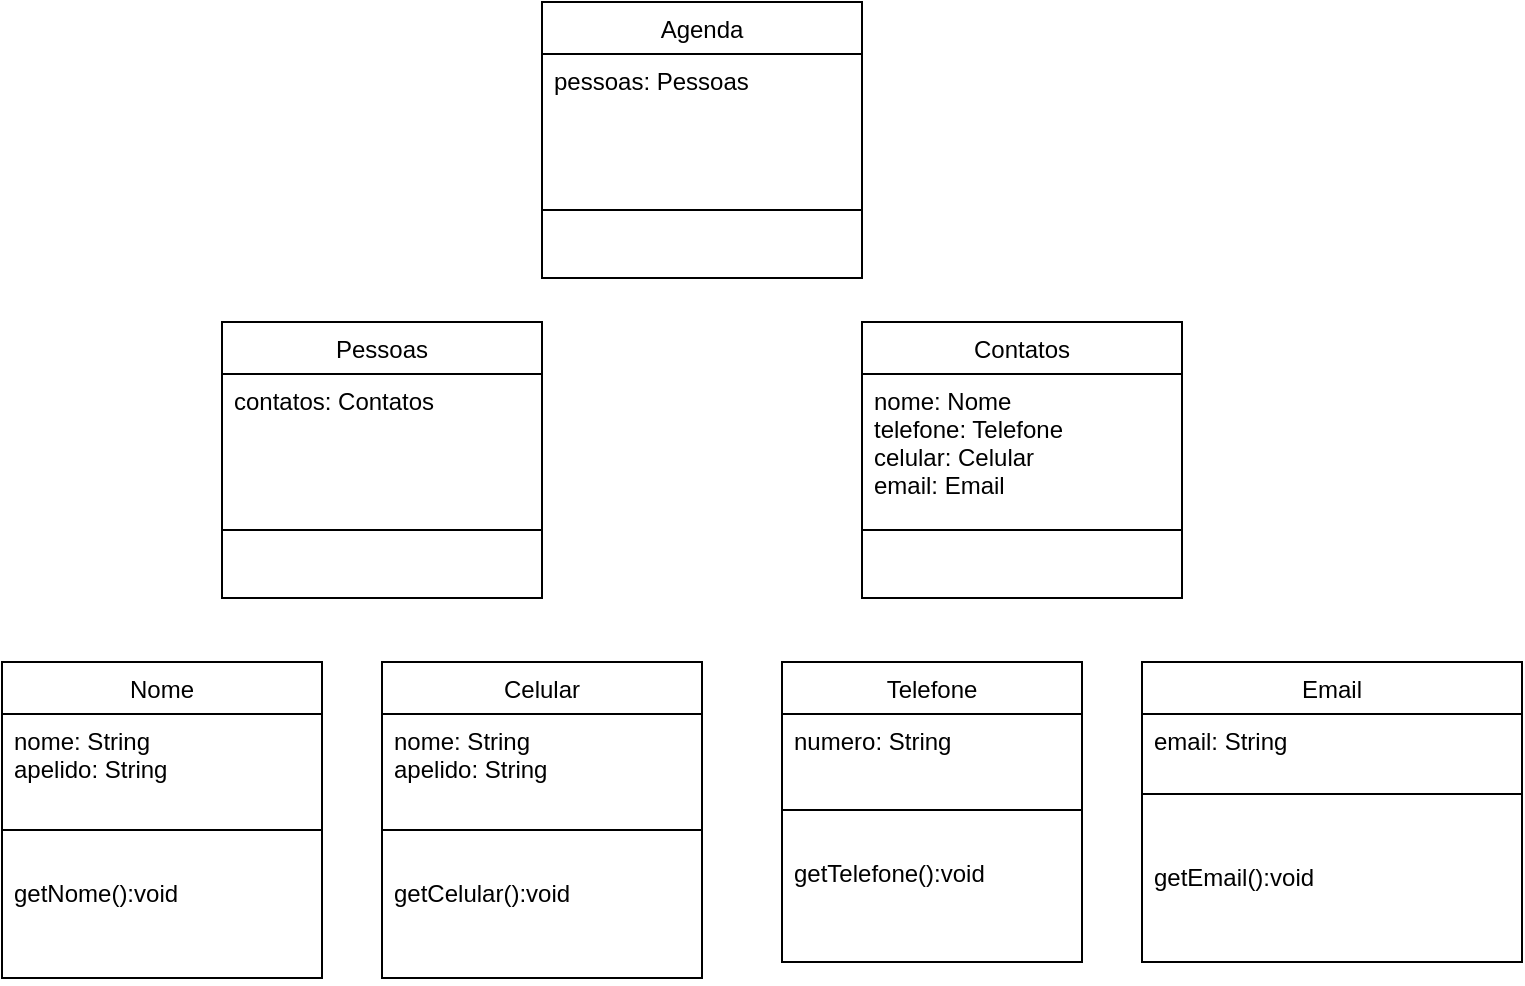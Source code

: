 <mxfile version="18.0.2" type="github">
  <diagram id="C5RBs43oDa-KdzZeNtuy" name="Page-1">
    <mxGraphModel dx="868" dy="482" grid="1" gridSize="10" guides="1" tooltips="1" connect="1" arrows="1" fold="1" page="1" pageScale="1" pageWidth="827" pageHeight="1169" math="0" shadow="0">
      <root>
        <mxCell id="WIyWlLk6GJQsqaUBKTNV-0" />
        <mxCell id="WIyWlLk6GJQsqaUBKTNV-1" parent="WIyWlLk6GJQsqaUBKTNV-0" />
        <mxCell id="zkfFHV4jXpPFQw0GAbJ--6" value="Contatos" style="swimlane;fontStyle=0;align=center;verticalAlign=top;childLayout=stackLayout;horizontal=1;startSize=26;horizontalStack=0;resizeParent=1;resizeLast=0;collapsible=1;marginBottom=0;rounded=0;shadow=0;strokeWidth=1;" parent="WIyWlLk6GJQsqaUBKTNV-1" vertex="1">
          <mxGeometry x="470" y="260" width="160" height="138" as="geometry">
            <mxRectangle x="130" y="380" width="160" height="26" as="alternateBounds" />
          </mxGeometry>
        </mxCell>
        <mxCell id="zkfFHV4jXpPFQw0GAbJ--7" value="nome: Nome&#xa;telefone: Telefone&#xa;celular: Celular&#xa;email: Email&#xa;" style="text;align=left;verticalAlign=top;spacingLeft=4;spacingRight=4;overflow=hidden;rotatable=0;points=[[0,0.5],[1,0.5]];portConstraint=eastwest;" parent="zkfFHV4jXpPFQw0GAbJ--6" vertex="1">
          <mxGeometry y="26" width="160" height="74" as="geometry" />
        </mxCell>
        <mxCell id="zkfFHV4jXpPFQw0GAbJ--9" value="" style="line;html=1;strokeWidth=1;align=left;verticalAlign=middle;spacingTop=-1;spacingLeft=3;spacingRight=3;rotatable=0;labelPosition=right;points=[];portConstraint=eastwest;" parent="zkfFHV4jXpPFQw0GAbJ--6" vertex="1">
          <mxGeometry y="100" width="160" height="8" as="geometry" />
        </mxCell>
        <mxCell id="8fbJ-p3yPc2cHBIjXCR3-1" value="Telefone" style="swimlane;fontStyle=0;align=center;verticalAlign=top;childLayout=stackLayout;horizontal=1;startSize=26;horizontalStack=0;resizeParent=1;resizeParentMax=0;resizeLast=0;collapsible=1;marginBottom=0;rounded=0;sketch=0;" vertex="1" parent="WIyWlLk6GJQsqaUBKTNV-1">
          <mxGeometry x="430" y="430" width="150" height="150" as="geometry" />
        </mxCell>
        <mxCell id="8fbJ-p3yPc2cHBIjXCR3-2" value="numero: String" style="text;strokeColor=none;fillColor=none;align=left;verticalAlign=top;spacingLeft=4;spacingRight=4;overflow=hidden;rotatable=0;points=[[0,0.5],[1,0.5]];portConstraint=eastwest;rounded=0;sketch=0;" vertex="1" parent="8fbJ-p3yPc2cHBIjXCR3-1">
          <mxGeometry y="26" width="150" height="44" as="geometry" />
        </mxCell>
        <mxCell id="8fbJ-p3yPc2cHBIjXCR3-3" value="" style="line;strokeWidth=1;fillColor=none;align=left;verticalAlign=middle;spacingTop=-1;spacingLeft=3;spacingRight=3;rotatable=0;labelPosition=right;points=[];portConstraint=eastwest;rounded=0;sketch=0;" vertex="1" parent="8fbJ-p3yPc2cHBIjXCR3-1">
          <mxGeometry y="70" width="150" height="8" as="geometry" />
        </mxCell>
        <mxCell id="8fbJ-p3yPc2cHBIjXCR3-4" value="&#xa;getTelefone():void" style="text;strokeColor=none;fillColor=none;align=left;verticalAlign=top;spacingLeft=4;spacingRight=4;overflow=hidden;rotatable=0;points=[[0,0.5],[1,0.5]];portConstraint=eastwest;rounded=0;sketch=0;" vertex="1" parent="8fbJ-p3yPc2cHBIjXCR3-1">
          <mxGeometry y="78" width="150" height="72" as="geometry" />
        </mxCell>
        <mxCell id="8fbJ-p3yPc2cHBIjXCR3-22" value="Email" style="swimlane;fontStyle=0;align=center;verticalAlign=top;childLayout=stackLayout;horizontal=1;startSize=26;horizontalStack=0;resizeParent=1;resizeParentMax=0;resizeLast=0;collapsible=1;marginBottom=0;rounded=0;sketch=0;" vertex="1" parent="WIyWlLk6GJQsqaUBKTNV-1">
          <mxGeometry x="610" y="430" width="190" height="150" as="geometry" />
        </mxCell>
        <mxCell id="8fbJ-p3yPc2cHBIjXCR3-23" value="email: String" style="text;strokeColor=none;fillColor=none;align=left;verticalAlign=top;spacingLeft=4;spacingRight=4;overflow=hidden;rotatable=0;points=[[0,0.5],[1,0.5]];portConstraint=eastwest;rounded=0;sketch=0;" vertex="1" parent="8fbJ-p3yPc2cHBIjXCR3-22">
          <mxGeometry y="26" width="190" height="26" as="geometry" />
        </mxCell>
        <mxCell id="8fbJ-p3yPc2cHBIjXCR3-24" value="" style="line;strokeWidth=1;fillColor=none;align=left;verticalAlign=middle;spacingTop=-1;spacingLeft=3;spacingRight=3;rotatable=0;labelPosition=right;points=[];portConstraint=eastwest;rounded=0;sketch=0;" vertex="1" parent="8fbJ-p3yPc2cHBIjXCR3-22">
          <mxGeometry y="52" width="190" height="28" as="geometry" />
        </mxCell>
        <mxCell id="8fbJ-p3yPc2cHBIjXCR3-25" value="&#xa;getEmail():void" style="text;strokeColor=none;fillColor=none;align=left;verticalAlign=top;spacingLeft=4;spacingRight=4;overflow=hidden;rotatable=0;points=[[0,0.5],[1,0.5]];portConstraint=eastwest;rounded=0;sketch=0;" vertex="1" parent="8fbJ-p3yPc2cHBIjXCR3-22">
          <mxGeometry y="80" width="190" height="70" as="geometry" />
        </mxCell>
        <mxCell id="8fbJ-p3yPc2cHBIjXCR3-49" value="Nome" style="swimlane;fontStyle=0;align=center;verticalAlign=top;childLayout=stackLayout;horizontal=1;startSize=26;horizontalStack=0;resizeParent=1;resizeParentMax=0;resizeLast=0;collapsible=1;marginBottom=0;rounded=0;sketch=0;" vertex="1" parent="WIyWlLk6GJQsqaUBKTNV-1">
          <mxGeometry x="40" y="430" width="160" height="158" as="geometry" />
        </mxCell>
        <mxCell id="8fbJ-p3yPc2cHBIjXCR3-50" value="nome: String&#xa;apelido: String" style="text;strokeColor=none;fillColor=none;align=left;verticalAlign=top;spacingLeft=4;spacingRight=4;overflow=hidden;rotatable=0;points=[[0,0.5],[1,0.5]];portConstraint=eastwest;rounded=0;sketch=0;" vertex="1" parent="8fbJ-p3yPc2cHBIjXCR3-49">
          <mxGeometry y="26" width="160" height="54" as="geometry" />
        </mxCell>
        <mxCell id="8fbJ-p3yPc2cHBIjXCR3-51" value="" style="line;strokeWidth=1;fillColor=none;align=left;verticalAlign=middle;spacingTop=-1;spacingLeft=3;spacingRight=3;rotatable=0;labelPosition=right;points=[];portConstraint=eastwest;rounded=0;sketch=0;" vertex="1" parent="8fbJ-p3yPc2cHBIjXCR3-49">
          <mxGeometry y="80" width="160" height="8" as="geometry" />
        </mxCell>
        <mxCell id="8fbJ-p3yPc2cHBIjXCR3-52" value="&#xa;getNome():void" style="text;strokeColor=none;fillColor=none;align=left;verticalAlign=top;spacingLeft=4;spacingRight=4;overflow=hidden;rotatable=0;points=[[0,0.5],[1,0.5]];portConstraint=eastwest;rounded=0;sketch=0;" vertex="1" parent="8fbJ-p3yPc2cHBIjXCR3-49">
          <mxGeometry y="88" width="160" height="70" as="geometry" />
        </mxCell>
        <mxCell id="8fbJ-p3yPc2cHBIjXCR3-53" value="Celular" style="swimlane;fontStyle=0;align=center;verticalAlign=top;childLayout=stackLayout;horizontal=1;startSize=26;horizontalStack=0;resizeParent=1;resizeParentMax=0;resizeLast=0;collapsible=1;marginBottom=0;rounded=0;sketch=0;" vertex="1" parent="WIyWlLk6GJQsqaUBKTNV-1">
          <mxGeometry x="230" y="430" width="160" height="158" as="geometry" />
        </mxCell>
        <mxCell id="8fbJ-p3yPc2cHBIjXCR3-54" value="nome: String&#xa;apelido: String" style="text;strokeColor=none;fillColor=none;align=left;verticalAlign=top;spacingLeft=4;spacingRight=4;overflow=hidden;rotatable=0;points=[[0,0.5],[1,0.5]];portConstraint=eastwest;rounded=0;sketch=0;" vertex="1" parent="8fbJ-p3yPc2cHBIjXCR3-53">
          <mxGeometry y="26" width="160" height="54" as="geometry" />
        </mxCell>
        <mxCell id="8fbJ-p3yPc2cHBIjXCR3-55" value="" style="line;strokeWidth=1;fillColor=none;align=left;verticalAlign=middle;spacingTop=-1;spacingLeft=3;spacingRight=3;rotatable=0;labelPosition=right;points=[];portConstraint=eastwest;rounded=0;sketch=0;" vertex="1" parent="8fbJ-p3yPc2cHBIjXCR3-53">
          <mxGeometry y="80" width="160" height="8" as="geometry" />
        </mxCell>
        <mxCell id="8fbJ-p3yPc2cHBIjXCR3-56" value="&#xa;getCelular():void" style="text;strokeColor=none;fillColor=none;align=left;verticalAlign=top;spacingLeft=4;spacingRight=4;overflow=hidden;rotatable=0;points=[[0,0.5],[1,0.5]];portConstraint=eastwest;rounded=0;sketch=0;" vertex="1" parent="8fbJ-p3yPc2cHBIjXCR3-53">
          <mxGeometry y="88" width="160" height="70" as="geometry" />
        </mxCell>
        <mxCell id="8fbJ-p3yPc2cHBIjXCR3-57" value="Pessoas" style="swimlane;fontStyle=0;align=center;verticalAlign=top;childLayout=stackLayout;horizontal=1;startSize=26;horizontalStack=0;resizeParent=1;resizeLast=0;collapsible=1;marginBottom=0;rounded=0;shadow=0;strokeWidth=1;" vertex="1" parent="WIyWlLk6GJQsqaUBKTNV-1">
          <mxGeometry x="150" y="260" width="160" height="138" as="geometry">
            <mxRectangle x="130" y="380" width="160" height="26" as="alternateBounds" />
          </mxGeometry>
        </mxCell>
        <mxCell id="8fbJ-p3yPc2cHBIjXCR3-58" value="contatos: Contatos" style="text;align=left;verticalAlign=top;spacingLeft=4;spacingRight=4;overflow=hidden;rotatable=0;points=[[0,0.5],[1,0.5]];portConstraint=eastwest;" vertex="1" parent="8fbJ-p3yPc2cHBIjXCR3-57">
          <mxGeometry y="26" width="160" height="74" as="geometry" />
        </mxCell>
        <mxCell id="8fbJ-p3yPc2cHBIjXCR3-59" value="" style="line;html=1;strokeWidth=1;align=left;verticalAlign=middle;spacingTop=-1;spacingLeft=3;spacingRight=3;rotatable=0;labelPosition=right;points=[];portConstraint=eastwest;" vertex="1" parent="8fbJ-p3yPc2cHBIjXCR3-57">
          <mxGeometry y="100" width="160" height="8" as="geometry" />
        </mxCell>
        <mxCell id="8fbJ-p3yPc2cHBIjXCR3-60" value="Agenda" style="swimlane;fontStyle=0;align=center;verticalAlign=top;childLayout=stackLayout;horizontal=1;startSize=26;horizontalStack=0;resizeParent=1;resizeLast=0;collapsible=1;marginBottom=0;rounded=0;shadow=0;strokeWidth=1;" vertex="1" parent="WIyWlLk6GJQsqaUBKTNV-1">
          <mxGeometry x="310" y="100" width="160" height="138" as="geometry">
            <mxRectangle x="130" y="380" width="160" height="26" as="alternateBounds" />
          </mxGeometry>
        </mxCell>
        <mxCell id="8fbJ-p3yPc2cHBIjXCR3-61" value="pessoas: Pessoas&#xa;" style="text;align=left;verticalAlign=top;spacingLeft=4;spacingRight=4;overflow=hidden;rotatable=0;points=[[0,0.5],[1,0.5]];portConstraint=eastwest;" vertex="1" parent="8fbJ-p3yPc2cHBIjXCR3-60">
          <mxGeometry y="26" width="160" height="74" as="geometry" />
        </mxCell>
        <mxCell id="8fbJ-p3yPc2cHBIjXCR3-62" value="" style="line;html=1;strokeWidth=1;align=left;verticalAlign=middle;spacingTop=-1;spacingLeft=3;spacingRight=3;rotatable=0;labelPosition=right;points=[];portConstraint=eastwest;" vertex="1" parent="8fbJ-p3yPc2cHBIjXCR3-60">
          <mxGeometry y="100" width="160" height="8" as="geometry" />
        </mxCell>
      </root>
    </mxGraphModel>
  </diagram>
</mxfile>

